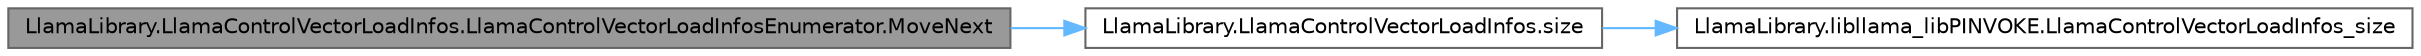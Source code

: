 digraph "LlamaLibrary.LlamaControlVectorLoadInfos.LlamaControlVectorLoadInfosEnumerator.MoveNext"
{
 // INTERACTIVE_SVG=YES
 // LATEX_PDF_SIZE
  bgcolor="transparent";
  edge [fontname=Helvetica,fontsize=10,labelfontname=Helvetica,labelfontsize=10];
  node [fontname=Helvetica,fontsize=10,shape=box,height=0.2,width=0.4];
  rankdir="LR";
  Node1 [id="Node000001",label="LlamaLibrary.LlamaControlVectorLoadInfos.LlamaControlVectorLoadInfosEnumerator.MoveNext",height=0.2,width=0.4,color="gray40", fillcolor="grey60", style="filled", fontcolor="black",tooltip=" "];
  Node1 -> Node2 [id="edge1_Node000001_Node000002",color="steelblue1",style="solid",tooltip=" "];
  Node2 [id="Node000002",label="LlamaLibrary.LlamaControlVectorLoadInfos.size",height=0.2,width=0.4,color="grey40", fillcolor="white", style="filled",URL="$class_llama_library_1_1_llama_control_vector_load_infos.html#a16fbc50c876e599dbdabe7917a0be2b6",tooltip=" "];
  Node2 -> Node3 [id="edge2_Node000002_Node000003",color="steelblue1",style="solid",tooltip=" "];
  Node3 [id="Node000003",label="LlamaLibrary.libllama_libPINVOKE.LlamaControlVectorLoadInfos_size",height=0.2,width=0.4,color="grey40", fillcolor="white", style="filled",URL="$class_llama_library_1_1libllama__lib_p_i_n_v_o_k_e.html#aa109efd404da548ebb09c14d29e07a39",tooltip=" "];
}
